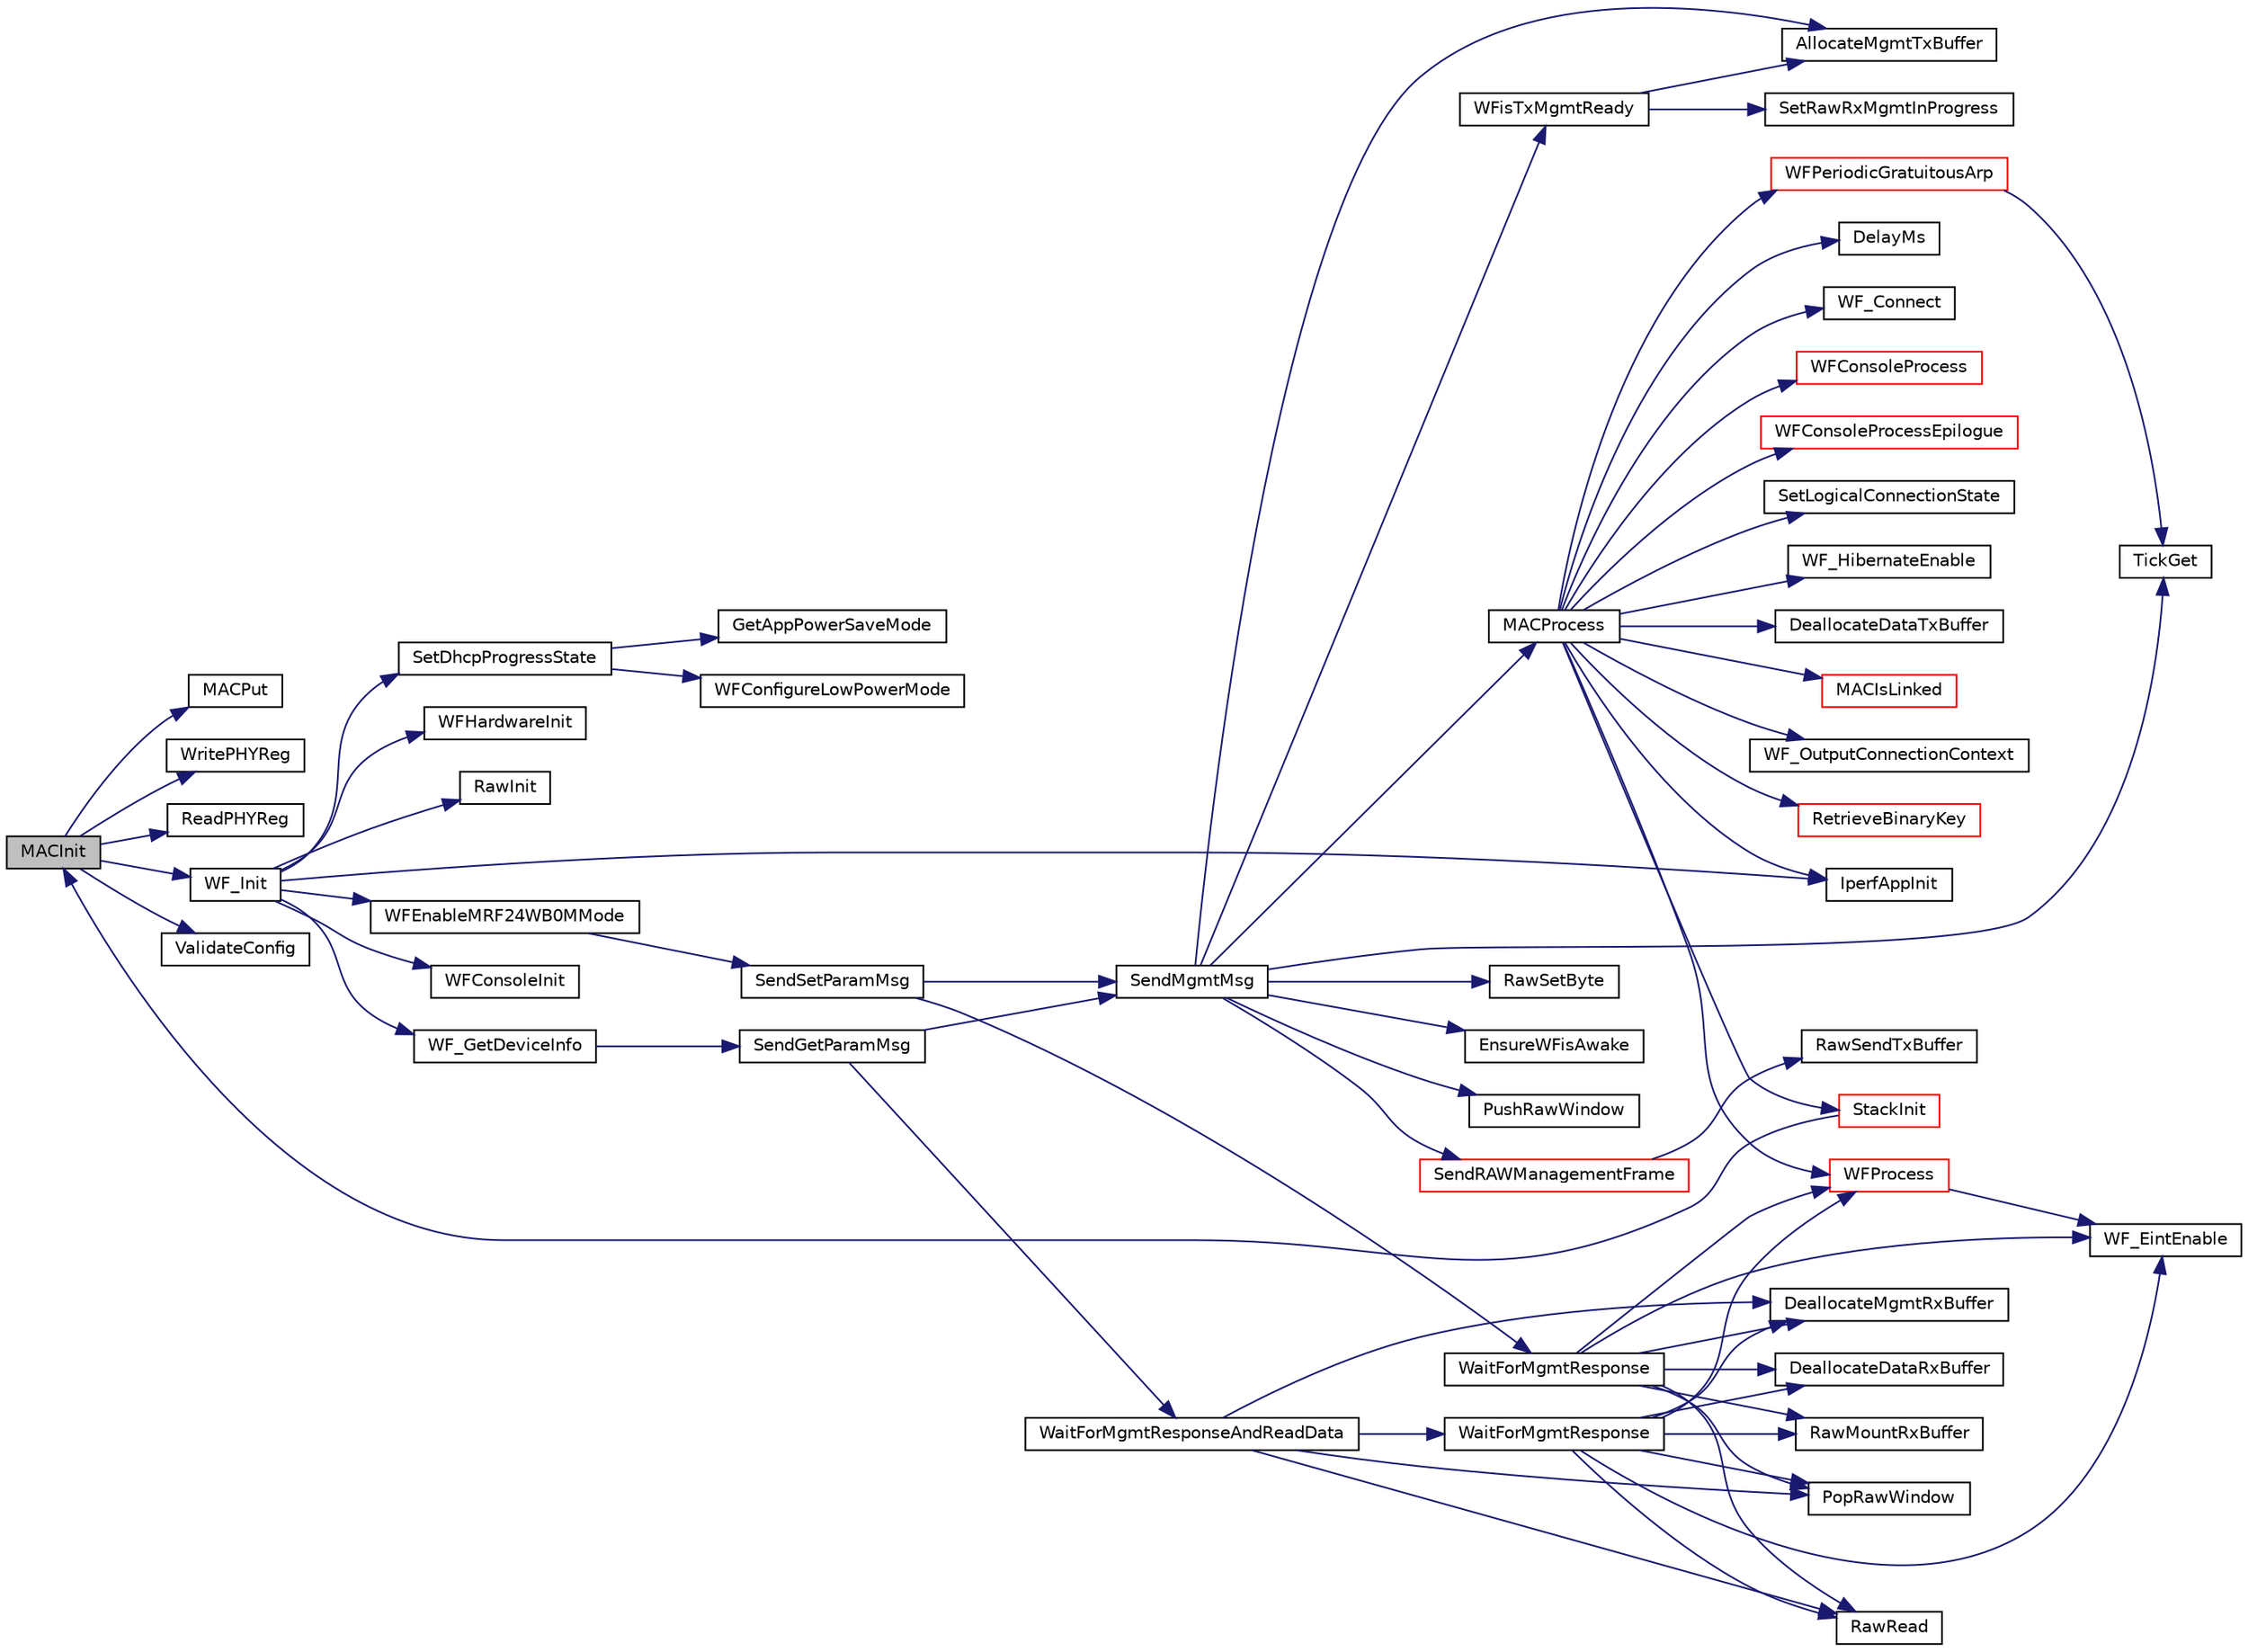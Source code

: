 digraph "MACInit"
{
  edge [fontname="Helvetica",fontsize="10",labelfontname="Helvetica",labelfontsize="10"];
  node [fontname="Helvetica",fontsize="10",shape=record];
  rankdir="LR";
  Node1 [label="MACInit",height=0.2,width=0.4,color="black", fillcolor="grey75", style="filled", fontcolor="black"];
  Node1 -> Node2 [color="midnightblue",fontsize="10",style="solid",fontname="Helvetica"];
  Node2 [label="MACPut",height=0.2,width=0.4,color="black", fillcolor="white", style="filled",URL="$_e_n_c28_j60_8c.html#a9a1910d847af55acbfd90ef175be44b9"];
  Node1 -> Node3 [color="midnightblue",fontsize="10",style="solid",fontname="Helvetica"];
  Node3 [label="WritePHYReg",height=0.2,width=0.4,color="black", fillcolor="white", style="filled",URL="$_e_n_c28_j60_8c.html#a04609c1fdb5007eaa44b3b6d7da48c15"];
  Node1 -> Node4 [color="midnightblue",fontsize="10",style="solid",fontname="Helvetica"];
  Node4 [label="ReadPHYReg",height=0.2,width=0.4,color="black", fillcolor="white", style="filled",URL="$_e_n_c28_j60_8c.html#a81741d7c8ce6dbb91df36e900740ce7c"];
  Node1 -> Node5 [color="midnightblue",fontsize="10",style="solid",fontname="Helvetica"];
  Node5 [label="WF_Init",height=0.2,width=0.4,color="black", fillcolor="white", style="filled",URL="$_w_f_api_8h.html#a3c52cb8bd42cf87ccc32542fd9281c18"];
  Node5 -> Node6 [color="midnightblue",fontsize="10",style="solid",fontname="Helvetica"];
  Node6 [label="WFHardwareInit",height=0.2,width=0.4,color="black", fillcolor="white", style="filled",URL="$_w_f_driver_prv_8h.html#a9f0c8e01f0ed7ccaecd086b55481ea14"];
  Node5 -> Node7 [color="midnightblue",fontsize="10",style="solid",fontname="Helvetica"];
  Node7 [label="RawInit",height=0.2,width=0.4,color="black", fillcolor="white", style="filled",URL="$_w_f_raw_8h.html#a603b51b2b499556c0633b2af9b06ee9a"];
  Node5 -> Node8 [color="midnightblue",fontsize="10",style="solid",fontname="Helvetica"];
  Node8 [label="WFEnableMRF24WB0MMode",height=0.2,width=0.4,color="black", fillcolor="white", style="filled",URL="$_w_f_mgmt_msg_8h.html#a17ea790486f65453e9e08f3e7865ce51"];
  Node8 -> Node9 [color="midnightblue",fontsize="10",style="solid",fontname="Helvetica"];
  Node9 [label="SendSetParamMsg",height=0.2,width=0.4,color="black", fillcolor="white", style="filled",URL="$_w_f_param_msg_8c.html#aae563f30e5a74d61457a580a1ac55f35"];
  Node9 -> Node10 [color="midnightblue",fontsize="10",style="solid",fontname="Helvetica"];
  Node10 [label="SendMgmtMsg",height=0.2,width=0.4,color="black", fillcolor="white", style="filled",URL="$_w_f_mgmt_msg_8h.html#a7a2761b3bd45a00435d7ea3ec7dec75d"];
  Node10 -> Node11 [color="midnightblue",fontsize="10",style="solid",fontname="Helvetica"];
  Node11 [label="EnsureWFisAwake",height=0.2,width=0.4,color="black", fillcolor="white", style="filled",URL="$_w_f_driver_prv_8h.html#a967067df584a596445a8bc793df7933e"];
  Node10 -> Node12 [color="midnightblue",fontsize="10",style="solid",fontname="Helvetica"];
  Node12 [label="PushRawWindow",height=0.2,width=0.4,color="black", fillcolor="white", style="filled",URL="$_w_f_raw_8h.html#a8049404d577b086ace237d9aa6fd882e"];
  Node10 -> Node13 [color="midnightblue",fontsize="10",style="solid",fontname="Helvetica"];
  Node13 [label="TickGet",height=0.2,width=0.4,color="black", fillcolor="white", style="filled",URL="$_tick_8h.html#a035d1d3f8afdca7abedf588ee1b20af0"];
  Node10 -> Node14 [color="midnightblue",fontsize="10",style="solid",fontname="Helvetica"];
  Node14 [label="WFisTxMgmtReady",height=0.2,width=0.4,color="black", fillcolor="white", style="filled",URL="$_w_f_mgmt_msg_8h.html#a746e911a5715ea95de63462d6397c188"];
  Node14 -> Node15 [color="midnightblue",fontsize="10",style="solid",fontname="Helvetica"];
  Node15 [label="AllocateMgmtTxBuffer",height=0.2,width=0.4,color="black", fillcolor="white", style="filled",URL="$_w_f_raw_8h.html#ae9024b5547d799ae34eeddc7641c3a57"];
  Node14 -> Node16 [color="midnightblue",fontsize="10",style="solid",fontname="Helvetica"];
  Node16 [label="SetRawRxMgmtInProgress",height=0.2,width=0.4,color="black", fillcolor="white", style="filled",URL="$_w_f_mac_8c.html#a6539d1b42f7a5873ebfe9486e8ec961b"];
  Node10 -> Node17 [color="midnightblue",fontsize="10",style="solid",fontname="Helvetica"];
  Node17 [label="MACProcess",height=0.2,width=0.4,color="black", fillcolor="white", style="filled",URL="$_m_a_c_8h.html#a74c4ae494d118879a5d3798a74c3b905"];
  Node17 -> Node18 [color="midnightblue",fontsize="10",style="solid",fontname="Helvetica"];
  Node18 [label="WFProcess",height=0.2,width=0.4,color="red", fillcolor="white", style="filled",URL="$_w_f_api_8h.html#ab40c33ce57709d716eea07a0a76b16dd"];
  Node18 -> Node19 [color="midnightblue",fontsize="10",style="solid",fontname="Helvetica"];
  Node19 [label="WF_EintEnable",height=0.2,width=0.4,color="black", fillcolor="white", style="filled",URL="$_w_f_api_8h.html#a939bc519999b13755ac6af4911d8fffb"];
  Node17 -> Node20 [color="midnightblue",fontsize="10",style="solid",fontname="Helvetica"];
  Node20 [label="DelayMs",height=0.2,width=0.4,color="black", fillcolor="white", style="filled",URL="$_time_delay_8c.html#ac0fb282a454001ee1813601dbb9f1bed"];
  Node17 -> Node21 [color="midnightblue",fontsize="10",style="solid",fontname="Helvetica"];
  Node21 [label="StackInit",height=0.2,width=0.4,color="red", fillcolor="white", style="filled",URL="$_stack_tsk_8h.html#af71915a2bb239ba8607e939c5943eb59"];
  Node21 -> Node1 [color="midnightblue",fontsize="10",style="solid",fontname="Helvetica"];
  Node17 -> Node22 [color="midnightblue",fontsize="10",style="solid",fontname="Helvetica"];
  Node22 [label="IperfAppInit",height=0.2,width=0.4,color="black", fillcolor="white", style="filled",URL="$_w_f_init_8c.html#a38aa9b3b13b9e93302e6401bf09bed4b"];
  Node17 -> Node23 [color="midnightblue",fontsize="10",style="solid",fontname="Helvetica"];
  Node23 [label="WF_Connect",height=0.2,width=0.4,color="black", fillcolor="white", style="filled",URL="$_w_f_mac_8c.html#a112a0c7a8a37f72cab76a6fcd3f4a4e1"];
  Node17 -> Node24 [color="midnightblue",fontsize="10",style="solid",fontname="Helvetica"];
  Node24 [label="WFConsoleProcess",height=0.2,width=0.4,color="red", fillcolor="white", style="filled",URL="$_w_f_console_8h.html#a08bebeac07c49ec2d103d7eda5841a4b"];
  Node17 -> Node25 [color="midnightblue",fontsize="10",style="solid",fontname="Helvetica"];
  Node25 [label="WFConsoleProcessEpilogue",height=0.2,width=0.4,color="red", fillcolor="white", style="filled",URL="$_w_f_console_8h.html#a780a76e11294990a58b6c71c2f7948bd"];
  Node17 -> Node26 [color="midnightblue",fontsize="10",style="solid",fontname="Helvetica"];
  Node26 [label="SetLogicalConnectionState",height=0.2,width=0.4,color="black", fillcolor="white", style="filled",URL="$_w_f_driver_prv_8h.html#ae39f2dfabbf317721b95c85563aa02ab"];
  Node17 -> Node27 [color="midnightblue",fontsize="10",style="solid",fontname="Helvetica"];
  Node27 [label="WF_HibernateEnable",height=0.2,width=0.4,color="black", fillcolor="white", style="filled",URL="$_w_f_api_8h.html#af5cd4475b565b7846c3d27dd65b97d46"];
  Node17 -> Node28 [color="midnightblue",fontsize="10",style="solid",fontname="Helvetica"];
  Node28 [label="DeallocateDataTxBuffer",height=0.2,width=0.4,color="black", fillcolor="white", style="filled",URL="$_w_f_raw_8h.html#a270fb0e2bd37af95849fe1123203bef5"];
  Node17 -> Node29 [color="midnightblue",fontsize="10",style="solid",fontname="Helvetica"];
  Node29 [label="WFPeriodicGratuitousArp",height=0.2,width=0.4,color="red", fillcolor="white", style="filled",URL="$_w_f_mac_8c.html#a1570c09fc866aec85a413c831e292fda"];
  Node29 -> Node13 [color="midnightblue",fontsize="10",style="solid",fontname="Helvetica"];
  Node17 -> Node30 [color="midnightblue",fontsize="10",style="solid",fontname="Helvetica"];
  Node30 [label="MACIsLinked",height=0.2,width=0.4,color="red", fillcolor="white", style="filled",URL="$_w_f_mac__24_g_8c.html#a0b700fbc3ad2a6c7c389026bfd38e0f1"];
  Node17 -> Node31 [color="midnightblue",fontsize="10",style="solid",fontname="Helvetica"];
  Node31 [label="WF_OutputConnectionContext",height=0.2,width=0.4,color="black", fillcolor="white", style="filled",URL="$_w_f_mac__24_g_8c.html#acc1c001c9f03fdf84e96825635f466f4"];
  Node17 -> Node32 [color="midnightblue",fontsize="10",style="solid",fontname="Helvetica"];
  Node32 [label="RetrieveBinaryKey",height=0.2,width=0.4,color="red", fillcolor="white", style="filled",URL="$_w_f_mac__24_g_8c.html#a7fb5adc7bc64ab3c4663821580ca90b4"];
  Node10 -> Node33 [color="midnightblue",fontsize="10",style="solid",fontname="Helvetica"];
  Node33 [label="RawSetByte",height=0.2,width=0.4,color="black", fillcolor="white", style="filled",URL="$_w_f_raw_8h.html#a080df0a533459a28bfccb89781df5e3a"];
  Node10 -> Node34 [color="midnightblue",fontsize="10",style="solid",fontname="Helvetica"];
  Node34 [label="SendRAWManagementFrame",height=0.2,width=0.4,color="red", fillcolor="white", style="filled",URL="$_w_f_mgmt_msg_8h.html#adf3fd3449cb04ccdc635af8befe14e56"];
  Node34 -> Node35 [color="midnightblue",fontsize="10",style="solid",fontname="Helvetica"];
  Node35 [label="RawSendTxBuffer",height=0.2,width=0.4,color="black", fillcolor="white", style="filled",URL="$_w_f_raw_8h.html#a16c4aa8238b4dec33fe41a8e09674112"];
  Node10 -> Node15 [color="midnightblue",fontsize="10",style="solid",fontname="Helvetica"];
  Node9 -> Node36 [color="midnightblue",fontsize="10",style="solid",fontname="Helvetica"];
  Node36 [label="WaitForMgmtResponse",height=0.2,width=0.4,color="black", fillcolor="white", style="filled",URL="$_w_f_mgmt_msg_8h.html#a55e056cb81b89b6d74963951bcfdf5ae"];
  Node36 -> Node18 [color="midnightblue",fontsize="10",style="solid",fontname="Helvetica"];
  Node36 -> Node37 [color="midnightblue",fontsize="10",style="solid",fontname="Helvetica"];
  Node37 [label="RawMountRxBuffer",height=0.2,width=0.4,color="black", fillcolor="white", style="filled",URL="$_w_f_raw_8h.html#abad9b6e42aa974dc86e7dd842911e2c5"];
  Node36 -> Node38 [color="midnightblue",fontsize="10",style="solid",fontname="Helvetica"];
  Node38 [label="DeallocateDataRxBuffer",height=0.2,width=0.4,color="black", fillcolor="white", style="filled",URL="$_w_f_raw_8h.html#a61c8aa69bc80ab5110a6b84d50bacced"];
  Node36 -> Node19 [color="midnightblue",fontsize="10",style="solid",fontname="Helvetica"];
  Node36 -> Node39 [color="midnightblue",fontsize="10",style="solid",fontname="Helvetica"];
  Node39 [label="RawRead",height=0.2,width=0.4,color="black", fillcolor="white", style="filled",URL="$_w_f_raw_8h.html#a80553d24a57673724467c812b2a00d7b"];
  Node36 -> Node40 [color="midnightblue",fontsize="10",style="solid",fontname="Helvetica"];
  Node40 [label="DeallocateMgmtRxBuffer",height=0.2,width=0.4,color="black", fillcolor="white", style="filled",URL="$_w_f_raw_8h.html#a479447fe09e853821ff2f38755885164"];
  Node36 -> Node41 [color="midnightblue",fontsize="10",style="solid",fontname="Helvetica"];
  Node41 [label="PopRawWindow",height=0.2,width=0.4,color="black", fillcolor="white", style="filled",URL="$_w_f_raw_8h.html#ae50feb41702ee7a5f6ab679e87d364ba"];
  Node5 -> Node42 [color="midnightblue",fontsize="10",style="solid",fontname="Helvetica"];
  Node42 [label="WF_GetDeviceInfo",height=0.2,width=0.4,color="black", fillcolor="white", style="filled",URL="$_w_f_api_8h.html#a95b0d6a9e849375bbafaa6596b938314"];
  Node42 -> Node43 [color="midnightblue",fontsize="10",style="solid",fontname="Helvetica"];
  Node43 [label="SendGetParamMsg",height=0.2,width=0.4,color="black", fillcolor="white", style="filled",URL="$_w_f_param_msg_8c.html#a344ca0bfd8ec3f837e0a651c86474d24"];
  Node43 -> Node10 [color="midnightblue",fontsize="10",style="solid",fontname="Helvetica"];
  Node43 -> Node44 [color="midnightblue",fontsize="10",style="solid",fontname="Helvetica"];
  Node44 [label="WaitForMgmtResponseAndReadData",height=0.2,width=0.4,color="black", fillcolor="white", style="filled",URL="$_w_f_mgmt_msg_8h.html#ae72046bc4f3b88d6c6357af96164fa3b"];
  Node44 -> Node45 [color="midnightblue",fontsize="10",style="solid",fontname="Helvetica"];
  Node45 [label="WaitForMgmtResponse",height=0.2,width=0.4,color="black", fillcolor="white", style="filled",URL="$_w_f_mgmt_msg_8c.html#a55e056cb81b89b6d74963951bcfdf5ae"];
  Node45 -> Node18 [color="midnightblue",fontsize="10",style="solid",fontname="Helvetica"];
  Node45 -> Node37 [color="midnightblue",fontsize="10",style="solid",fontname="Helvetica"];
  Node45 -> Node38 [color="midnightblue",fontsize="10",style="solid",fontname="Helvetica"];
  Node45 -> Node19 [color="midnightblue",fontsize="10",style="solid",fontname="Helvetica"];
  Node45 -> Node39 [color="midnightblue",fontsize="10",style="solid",fontname="Helvetica"];
  Node45 -> Node40 [color="midnightblue",fontsize="10",style="solid",fontname="Helvetica"];
  Node45 -> Node41 [color="midnightblue",fontsize="10",style="solid",fontname="Helvetica"];
  Node44 -> Node39 [color="midnightblue",fontsize="10",style="solid",fontname="Helvetica"];
  Node44 -> Node40 [color="midnightblue",fontsize="10",style="solid",fontname="Helvetica"];
  Node44 -> Node41 [color="midnightblue",fontsize="10",style="solid",fontname="Helvetica"];
  Node5 -> Node46 [color="midnightblue",fontsize="10",style="solid",fontname="Helvetica"];
  Node46 [label="WFConsoleInit",height=0.2,width=0.4,color="black", fillcolor="white", style="filled",URL="$_w_f_console_8h.html#ad07c811dcea7ef70b7ee3b8a19cd96d0"];
  Node5 -> Node22 [color="midnightblue",fontsize="10",style="solid",fontname="Helvetica"];
  Node5 -> Node47 [color="midnightblue",fontsize="10",style="solid",fontname="Helvetica"];
  Node47 [label="SetDhcpProgressState",height=0.2,width=0.4,color="black", fillcolor="white", style="filled",URL="$_w_f_init_8c.html#a7621eeec9d4387986a5a94811c4d6a4a"];
  Node47 -> Node48 [color="midnightblue",fontsize="10",style="solid",fontname="Helvetica"];
  Node48 [label="GetAppPowerSaveMode",height=0.2,width=0.4,color="black", fillcolor="white", style="filled",URL="$_w_f_driver_com_8c.html#a054d4dec81ff462ccc55036a15a150dd"];
  Node47 -> Node49 [color="midnightblue",fontsize="10",style="solid",fontname="Helvetica"];
  Node49 [label="WFConfigureLowPowerMode",height=0.2,width=0.4,color="black", fillcolor="white", style="filled",URL="$_w_f_driver_prv_8h.html#a02f5132f54243c47d24fc6aa0874cfd2"];
  Node1 -> Node50 [color="midnightblue",fontsize="10",style="solid",fontname="Helvetica"];
  Node50 [label="ValidateConfig",height=0.2,width=0.4,color="black", fillcolor="white", style="filled",URL="$_w_f_mac__24_g_8c.html#a943f344af782b8f55c1636da4e5b8dfd"];
}
